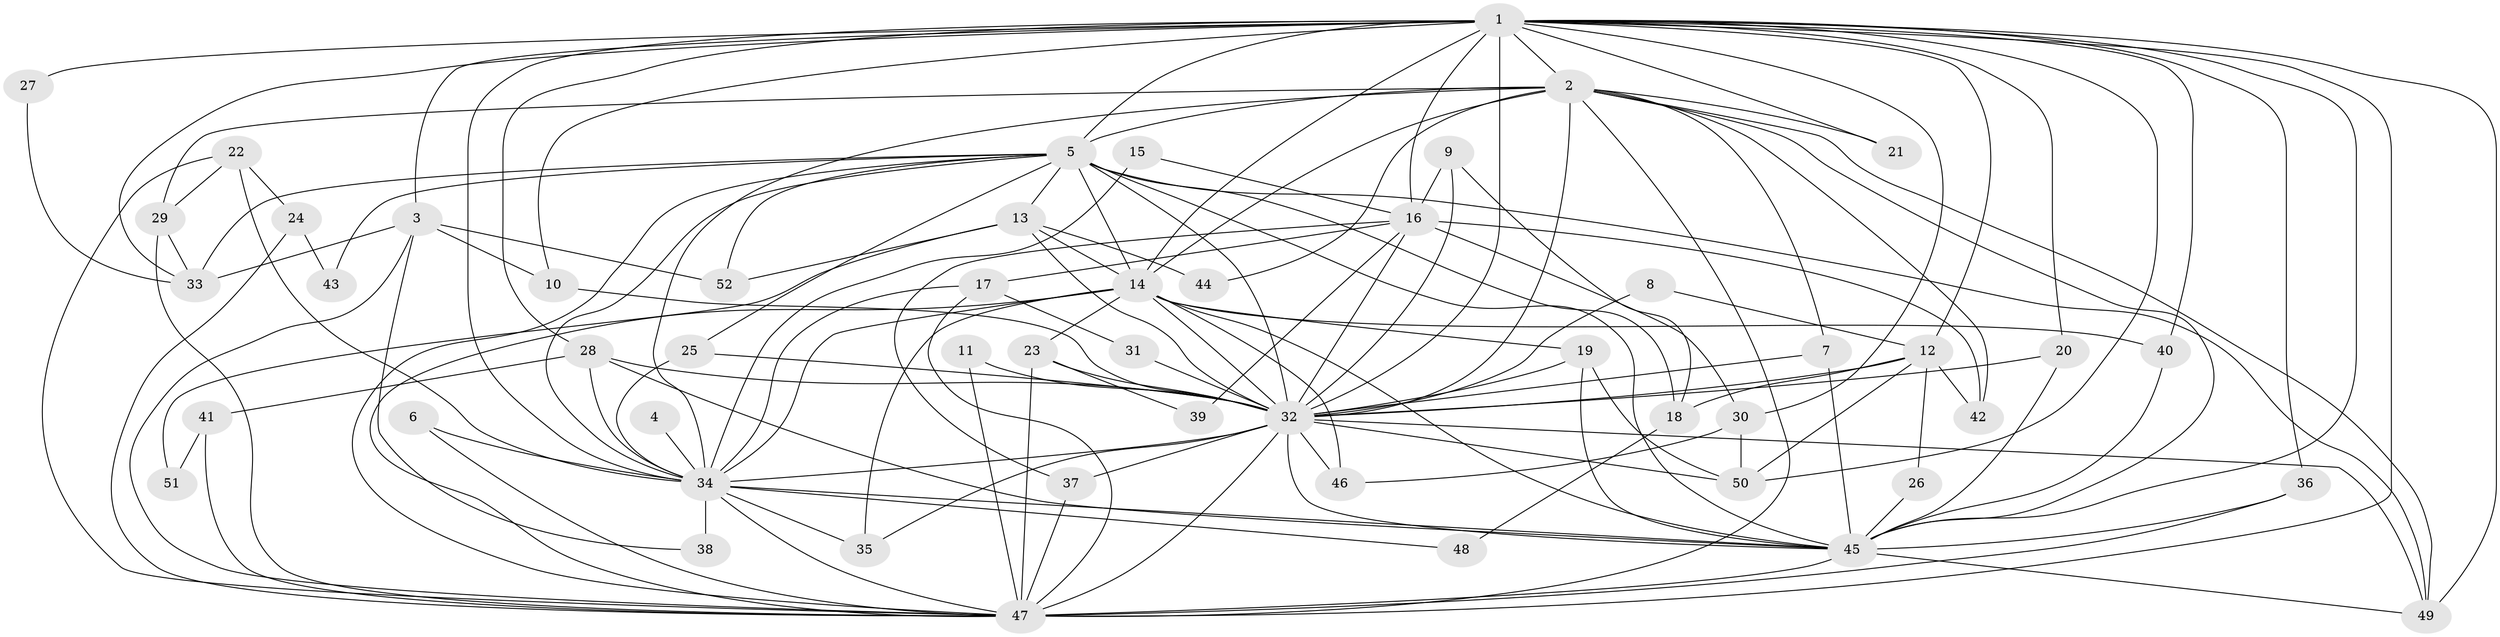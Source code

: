 // original degree distribution, {26: 0.009615384615384616, 20: 0.028846153846153848, 18: 0.019230769230769232, 28: 0.009615384615384616, 17: 0.009615384615384616, 23: 0.009615384615384616, 15: 0.009615384615384616, 4: 0.08653846153846154, 7: 0.009615384615384616, 5: 0.028846153846153848, 3: 0.22115384615384615, 6: 0.009615384615384616, 10: 0.009615384615384616, 2: 0.5288461538461539, 8: 0.009615384615384616}
// Generated by graph-tools (version 1.1) at 2025/01/03/09/25 03:01:16]
// undirected, 52 vertices, 142 edges
graph export_dot {
graph [start="1"]
  node [color=gray90,style=filled];
  1;
  2;
  3;
  4;
  5;
  6;
  7;
  8;
  9;
  10;
  11;
  12;
  13;
  14;
  15;
  16;
  17;
  18;
  19;
  20;
  21;
  22;
  23;
  24;
  25;
  26;
  27;
  28;
  29;
  30;
  31;
  32;
  33;
  34;
  35;
  36;
  37;
  38;
  39;
  40;
  41;
  42;
  43;
  44;
  45;
  46;
  47;
  48;
  49;
  50;
  51;
  52;
  1 -- 2 [weight=2.0];
  1 -- 3 [weight=1.0];
  1 -- 5 [weight=2.0];
  1 -- 10 [weight=1.0];
  1 -- 12 [weight=1.0];
  1 -- 14 [weight=2.0];
  1 -- 16 [weight=1.0];
  1 -- 20 [weight=1.0];
  1 -- 21 [weight=2.0];
  1 -- 27 [weight=2.0];
  1 -- 28 [weight=1.0];
  1 -- 30 [weight=1.0];
  1 -- 32 [weight=4.0];
  1 -- 33 [weight=1.0];
  1 -- 34 [weight=3.0];
  1 -- 36 [weight=1.0];
  1 -- 40 [weight=1.0];
  1 -- 45 [weight=3.0];
  1 -- 47 [weight=3.0];
  1 -- 49 [weight=1.0];
  1 -- 50 [weight=1.0];
  2 -- 5 [weight=1.0];
  2 -- 7 [weight=1.0];
  2 -- 14 [weight=1.0];
  2 -- 21 [weight=1.0];
  2 -- 29 [weight=1.0];
  2 -- 32 [weight=2.0];
  2 -- 34 [weight=1.0];
  2 -- 42 [weight=1.0];
  2 -- 44 [weight=1.0];
  2 -- 45 [weight=1.0];
  2 -- 47 [weight=1.0];
  2 -- 49 [weight=1.0];
  3 -- 10 [weight=1.0];
  3 -- 33 [weight=1.0];
  3 -- 38 [weight=1.0];
  3 -- 47 [weight=1.0];
  3 -- 52 [weight=1.0];
  4 -- 34 [weight=1.0];
  5 -- 13 [weight=1.0];
  5 -- 14 [weight=1.0];
  5 -- 18 [weight=1.0];
  5 -- 25 [weight=1.0];
  5 -- 32 [weight=3.0];
  5 -- 33 [weight=1.0];
  5 -- 34 [weight=1.0];
  5 -- 43 [weight=1.0];
  5 -- 45 [weight=1.0];
  5 -- 47 [weight=2.0];
  5 -- 49 [weight=1.0];
  5 -- 52 [weight=1.0];
  6 -- 34 [weight=1.0];
  6 -- 47 [weight=1.0];
  7 -- 32 [weight=1.0];
  7 -- 45 [weight=1.0];
  8 -- 12 [weight=1.0];
  8 -- 32 [weight=1.0];
  9 -- 16 [weight=1.0];
  9 -- 18 [weight=1.0];
  9 -- 32 [weight=1.0];
  10 -- 32 [weight=1.0];
  11 -- 32 [weight=1.0];
  11 -- 47 [weight=1.0];
  12 -- 18 [weight=1.0];
  12 -- 26 [weight=1.0];
  12 -- 32 [weight=2.0];
  12 -- 42 [weight=1.0];
  12 -- 50 [weight=1.0];
  13 -- 14 [weight=1.0];
  13 -- 32 [weight=1.0];
  13 -- 44 [weight=1.0];
  13 -- 51 [weight=1.0];
  13 -- 52 [weight=1.0];
  14 -- 19 [weight=1.0];
  14 -- 23 [weight=1.0];
  14 -- 32 [weight=3.0];
  14 -- 34 [weight=1.0];
  14 -- 35 [weight=2.0];
  14 -- 40 [weight=1.0];
  14 -- 45 [weight=1.0];
  14 -- 46 [weight=1.0];
  14 -- 47 [weight=1.0];
  15 -- 16 [weight=1.0];
  15 -- 34 [weight=1.0];
  16 -- 17 [weight=1.0];
  16 -- 30 [weight=1.0];
  16 -- 32 [weight=1.0];
  16 -- 37 [weight=1.0];
  16 -- 39 [weight=1.0];
  16 -- 42 [weight=1.0];
  17 -- 31 [weight=1.0];
  17 -- 34 [weight=1.0];
  17 -- 47 [weight=1.0];
  18 -- 48 [weight=1.0];
  19 -- 32 [weight=1.0];
  19 -- 45 [weight=1.0];
  19 -- 50 [weight=1.0];
  20 -- 32 [weight=1.0];
  20 -- 45 [weight=1.0];
  22 -- 24 [weight=1.0];
  22 -- 29 [weight=1.0];
  22 -- 34 [weight=1.0];
  22 -- 47 [weight=1.0];
  23 -- 32 [weight=1.0];
  23 -- 39 [weight=1.0];
  23 -- 47 [weight=1.0];
  24 -- 43 [weight=1.0];
  24 -- 47 [weight=1.0];
  25 -- 32 [weight=1.0];
  25 -- 34 [weight=1.0];
  26 -- 45 [weight=1.0];
  27 -- 33 [weight=1.0];
  28 -- 32 [weight=1.0];
  28 -- 34 [weight=1.0];
  28 -- 41 [weight=1.0];
  28 -- 45 [weight=1.0];
  29 -- 33 [weight=1.0];
  29 -- 47 [weight=1.0];
  30 -- 46 [weight=1.0];
  30 -- 50 [weight=1.0];
  31 -- 32 [weight=1.0];
  32 -- 34 [weight=3.0];
  32 -- 35 [weight=1.0];
  32 -- 37 [weight=1.0];
  32 -- 45 [weight=2.0];
  32 -- 46 [weight=1.0];
  32 -- 47 [weight=2.0];
  32 -- 49 [weight=1.0];
  32 -- 50 [weight=1.0];
  34 -- 35 [weight=1.0];
  34 -- 38 [weight=2.0];
  34 -- 45 [weight=1.0];
  34 -- 47 [weight=1.0];
  34 -- 48 [weight=1.0];
  36 -- 45 [weight=1.0];
  36 -- 47 [weight=1.0];
  37 -- 47 [weight=1.0];
  40 -- 45 [weight=1.0];
  41 -- 47 [weight=2.0];
  41 -- 51 [weight=1.0];
  45 -- 47 [weight=3.0];
  45 -- 49 [weight=1.0];
}
